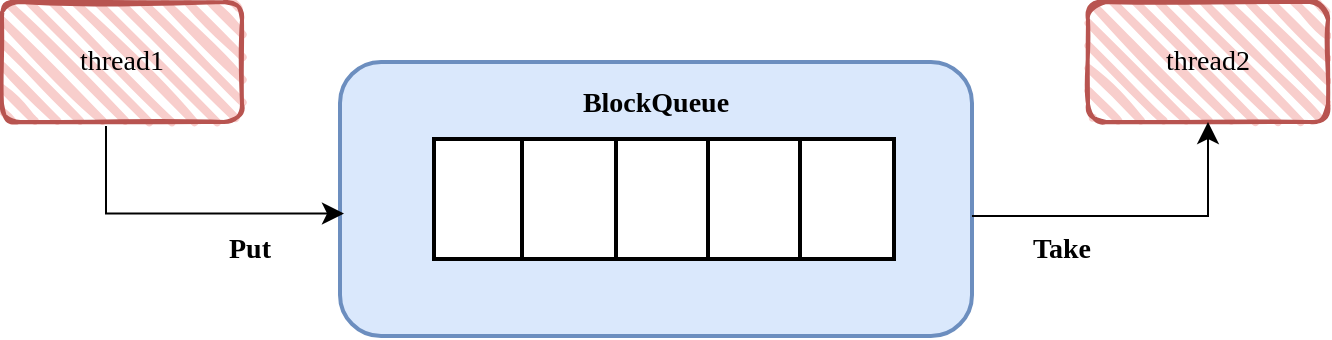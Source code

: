 <mxfile version="24.6.5" type="github">
  <diagram name="第 1 页" id="1wNzYzNTYV8mSfnkADWx">
    <mxGraphModel dx="996" dy="575" grid="0" gridSize="10" guides="1" tooltips="1" connect="1" arrows="1" fold="1" page="1" pageScale="1" pageWidth="2336" pageHeight="1654" math="0" shadow="0">
      <root>
        <mxCell id="0" />
        <mxCell id="1" parent="0" />
        <mxCell id="SuuYIfl5BJ2D8L4HkDYj-1" value="" style="rounded=1;whiteSpace=wrap;html=1;strokeWidth=2;fillColor=#dae8fc;strokeColor=#6c8ebf;" vertex="1" parent="1">
          <mxGeometry x="482" y="200" width="316" height="137" as="geometry" />
        </mxCell>
        <mxCell id="SuuYIfl5BJ2D8L4HkDYj-15" value="&lt;font style=&quot;font-size: 14px;&quot; face=&quot;Comic Sans MS&quot;&gt;thread1&lt;/font&gt;" style="rounded=1;whiteSpace=wrap;html=1;strokeWidth=2;fillWeight=4;hachureGap=8;hachureAngle=45;fillColor=#f8cecc;sketch=1;strokeColor=#b85450;" vertex="1" parent="1">
          <mxGeometry x="313" y="170" width="120" height="60" as="geometry" />
        </mxCell>
        <mxCell id="SuuYIfl5BJ2D8L4HkDYj-17" value="&lt;font style=&quot;font-size: 14px;&quot; face=&quot;Comic Sans MS&quot;&gt;thread2&lt;/font&gt;" style="rounded=1;whiteSpace=wrap;html=1;strokeWidth=2;fillWeight=4;hachureGap=8;hachureAngle=45;fillColor=#f8cecc;sketch=1;strokeColor=#b85450;" vertex="1" parent="1">
          <mxGeometry x="856" y="170" width="120" height="60" as="geometry" />
        </mxCell>
        <mxCell id="SuuYIfl5BJ2D8L4HkDYj-18" value="" style="edgeStyle=segmentEdgeStyle;endArrow=classic;html=1;curved=0;rounded=0;endSize=8;startSize=8;entryX=0;entryY=0.75;entryDx=0;entryDy=0;" edge="1" parent="1">
          <mxGeometry width="50" height="50" relative="1" as="geometry">
            <mxPoint x="365" y="232" as="sourcePoint" />
            <mxPoint x="484" y="275.75" as="targetPoint" />
            <Array as="points">
              <mxPoint x="365" y="276" />
            </Array>
          </mxGeometry>
        </mxCell>
        <mxCell id="SuuYIfl5BJ2D8L4HkDYj-26" value="" style="verticalLabelPosition=bottom;verticalAlign=top;html=1;shape=mxgraph.basic.rect;fillColor2=none;strokeWidth=2;size=20;indent=5;" vertex="1" parent="1">
          <mxGeometry x="529" y="238.5" width="230" height="60" as="geometry" />
        </mxCell>
        <mxCell id="SuuYIfl5BJ2D8L4HkDYj-27" value="" style="shape=partialRectangle;whiteSpace=wrap;html=1;right=0;top=0;bottom=0;fillColor=none;routingCenterX=-0.5;strokeWidth=2;" vertex="1" parent="1">
          <mxGeometry x="573" y="238.5" width="120" height="60" as="geometry" />
        </mxCell>
        <mxCell id="SuuYIfl5BJ2D8L4HkDYj-28" value="" style="shape=partialRectangle;whiteSpace=wrap;html=1;right=0;top=0;bottom=0;fillColor=none;routingCenterX=-0.5;strokeWidth=2;" vertex="1" parent="1">
          <mxGeometry x="620" y="238.5" width="120" height="60" as="geometry" />
        </mxCell>
        <mxCell id="SuuYIfl5BJ2D8L4HkDYj-29" value="" style="shape=partialRectangle;whiteSpace=wrap;html=1;right=0;top=0;bottom=0;fillColor=none;routingCenterX=-0.5;strokeWidth=2;" vertex="1" parent="1">
          <mxGeometry x="666" y="238.5" width="120" height="60" as="geometry" />
        </mxCell>
        <mxCell id="SuuYIfl5BJ2D8L4HkDYj-30" value="" style="shape=partialRectangle;whiteSpace=wrap;html=1;right=0;top=0;bottom=0;fillColor=none;routingCenterX=-0.5;strokeWidth=2;" vertex="1" parent="1">
          <mxGeometry x="712" y="238.5" width="49" height="60" as="geometry" />
        </mxCell>
        <mxCell id="SuuYIfl5BJ2D8L4HkDYj-31" value="&lt;font face=&quot;Comic Sans MS&quot; style=&quot;font-size: 14px;&quot;&gt;&lt;b&gt;BlockQueue&lt;/b&gt;&lt;/font&gt;" style="text;strokeColor=none;align=center;fillColor=none;html=1;verticalAlign=middle;whiteSpace=wrap;rounded=0;" vertex="1" parent="1">
          <mxGeometry x="610" y="206" width="60" height="30" as="geometry" />
        </mxCell>
        <mxCell id="SuuYIfl5BJ2D8L4HkDYj-34" value="" style="edgeStyle=segmentEdgeStyle;endArrow=classic;html=1;curved=0;rounded=0;endSize=8;startSize=8;entryX=0.5;entryY=1;entryDx=0;entryDy=0;" edge="1" parent="1" target="SuuYIfl5BJ2D8L4HkDYj-17">
          <mxGeometry width="50" height="50" relative="1" as="geometry">
            <mxPoint x="798" y="277" as="sourcePoint" />
            <mxPoint x="920" y="236" as="targetPoint" />
          </mxGeometry>
        </mxCell>
        <mxCell id="SuuYIfl5BJ2D8L4HkDYj-37" value="&lt;font face=&quot;Comic Sans MS&quot; style=&quot;font-size: 14px;&quot;&gt;&lt;b&gt;Put&lt;/b&gt;&lt;/font&gt;" style="text;strokeColor=none;align=center;fillColor=none;html=1;verticalAlign=middle;whiteSpace=wrap;rounded=0;" vertex="1" parent="1">
          <mxGeometry x="407" y="279" width="60" height="30" as="geometry" />
        </mxCell>
        <mxCell id="SuuYIfl5BJ2D8L4HkDYj-38" value="&lt;font face=&quot;Comic Sans MS&quot;&gt;&lt;span style=&quot;font-size: 14px;&quot;&gt;&lt;b&gt;Take&lt;/b&gt;&lt;/span&gt;&lt;/font&gt;" style="text;strokeColor=none;align=center;fillColor=none;html=1;verticalAlign=middle;whiteSpace=wrap;rounded=0;" vertex="1" parent="1">
          <mxGeometry x="813" y="279" width="60" height="30" as="geometry" />
        </mxCell>
      </root>
    </mxGraphModel>
  </diagram>
</mxfile>
